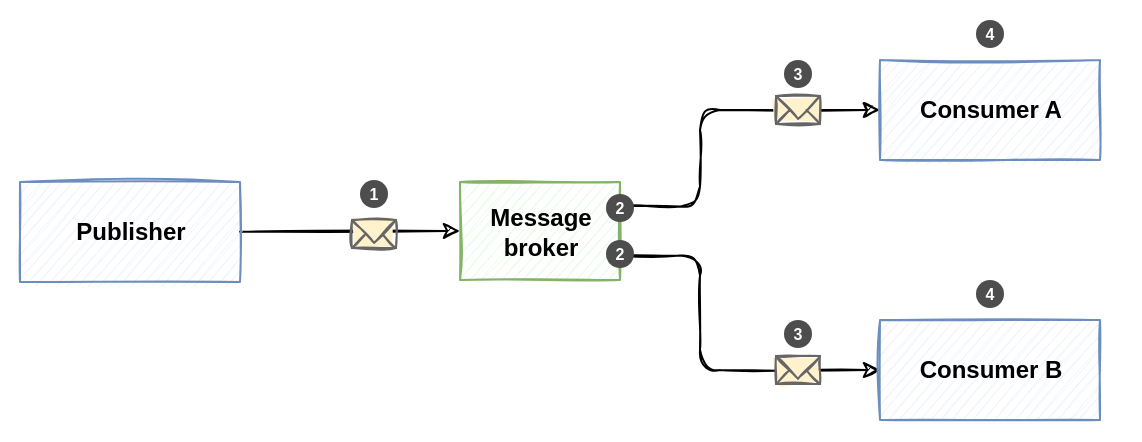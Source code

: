 <mxfile version="13.9.9" type="device"><diagram id="Zmk8TIa_p8lLwq3UyIpt" name="pub-sub-pattern"><mxGraphModel dx="1072" dy="792" grid="1" gridSize="10" guides="1" tooltips="1" connect="1" arrows="1" fold="1" page="1" pageScale="1" pageWidth="850" pageHeight="1100" math="0" shadow="0"><root><mxCell id="0"/><mxCell id="1" parent="0"/><mxCell id="JZvbLaYtU6AghC4EL3Dt-24" value="" style="rounded=0;whiteSpace=wrap;html=1;sketch=0;strokeWidth=1;strokeColor=none;" parent="1" vertex="1"><mxGeometry x="120" y="180" width="570" height="220" as="geometry"/></mxCell><mxCell id="JZvbLaYtU6AghC4EL3Dt-5" style="rounded=1;orthogonalLoop=1;jettySize=auto;html=1;entryX=0;entryY=0.5;entryDx=0;entryDy=0;sketch=1;" parent="1" source="JZvbLaYtU6AghC4EL3Dt-1" target="JZvbLaYtU6AghC4EL3Dt-2" edge="1"><mxGeometry relative="1" as="geometry"/></mxCell><mxCell id="JZvbLaYtU6AghC4EL3Dt-1" value="Publisher" style="html=1;sketch=1;strokeColor=#6c8ebf;fontStyle=1;labelBackgroundColor=none;fillColor=#F0F4FF;" parent="1" vertex="1"><mxGeometry x="130" y="271" width="110" height="50" as="geometry"/></mxCell><mxCell id="JZvbLaYtU6AghC4EL3Dt-6" style="edgeStyle=orthogonalEdgeStyle;orthogonalLoop=1;jettySize=auto;html=1;exitX=1;exitY=0.25;exitDx=0;exitDy=0;entryX=0;entryY=0.5;entryDx=0;entryDy=0;sketch=1;jumpStyle=none;rounded=1;" parent="1" source="JZvbLaYtU6AghC4EL3Dt-2" target="JZvbLaYtU6AghC4EL3Dt-3" edge="1"><mxGeometry relative="1" as="geometry"><Array as="points"><mxPoint x="470" y="283"/><mxPoint x="470" y="235"/></Array></mxGeometry></mxCell><mxCell id="JZvbLaYtU6AghC4EL3Dt-7" style="edgeStyle=orthogonalEdgeStyle;orthogonalLoop=1;jettySize=auto;html=1;entryX=0;entryY=0.5;entryDx=0;entryDy=0;sketch=1;exitX=1;exitY=0.75;exitDx=0;exitDy=0;jumpStyle=none;rounded=1;" parent="1" source="JZvbLaYtU6AghC4EL3Dt-2" target="JZvbLaYtU6AghC4EL3Dt-4" edge="1"><mxGeometry relative="1" as="geometry"><Array as="points"><mxPoint x="470" y="308"/><mxPoint x="470" y="365"/></Array></mxGeometry></mxCell><mxCell id="JZvbLaYtU6AghC4EL3Dt-2" value="Message&lt;br&gt;broker" style="html=1;strokeColor=#82b366;sketch=1;fontStyle=1;labelBackgroundColor=none;fillColor=#E8FCE7;" parent="1" vertex="1"><mxGeometry x="350.0" y="271" width="80" height="49" as="geometry"/></mxCell><mxCell id="JZvbLaYtU6AghC4EL3Dt-3" value="Consumer A" style="html=1;sketch=1;strokeColor=#6c8ebf;fontStyle=1;labelBackgroundColor=none;fillColor=#F0F4FF;" parent="1" vertex="1"><mxGeometry x="560" y="210" width="110" height="50" as="geometry"/></mxCell><mxCell id="JZvbLaYtU6AghC4EL3Dt-4" value="Consumer B" style="html=1;sketch=1;strokeColor=#6c8ebf;fontStyle=1;labelBackgroundColor=none;fillColor=#F0F4FF;" parent="1" vertex="1"><mxGeometry x="560" y="340" width="110" height="50" as="geometry"/></mxCell><mxCell id="JZvbLaYtU6AghC4EL3Dt-8" value="1" style="ellipse;whiteSpace=wrap;html=1;aspect=fixed;labelBackgroundColor=none;sketch=0;fontStyle=1;spacing=0;fontSize=8;strokeWidth=1;fontColor=#FFFFFF;strokeColor=none;spacingRight=0;fillColor=#4D4D4D;" parent="1" vertex="1"><mxGeometry x="300" y="270" width="14" height="14" as="geometry"/></mxCell><mxCell id="JZvbLaYtU6AghC4EL3Dt-9" value="" style="html=1;verticalLabelPosition=bottom;align=center;labelBackgroundColor=#ffffff;verticalAlign=top;strokeWidth=1;shadow=0;dashed=0;shape=mxgraph.ios7.icons.mail;fillColor=#fff2cc;sketch=1;fillStyle=solid;strokeColor=#666666;" parent="1" vertex="1"><mxGeometry x="508" y="228" width="22" height="14" as="geometry"/></mxCell><mxCell id="JZvbLaYtU6AghC4EL3Dt-15" value="" style="html=1;verticalLabelPosition=bottom;align=center;labelBackgroundColor=#ffffff;verticalAlign=top;strokeWidth=1;shadow=0;dashed=0;shape=mxgraph.ios7.icons.mail;fillColor=#fff2cc;sketch=1;fillStyle=solid;strokeColor=#666666;" parent="1" vertex="1"><mxGeometry x="508" y="358" width="22" height="14" as="geometry"/></mxCell><mxCell id="JZvbLaYtU6AghC4EL3Dt-16" value="" style="html=1;verticalLabelPosition=bottom;align=center;labelBackgroundColor=#ffffff;verticalAlign=top;strokeWidth=1;shadow=0;dashed=0;shape=mxgraph.ios7.icons.mail;fillColor=#fff2cc;sketch=1;fillStyle=solid;strokeColor=#666666;" parent="1" vertex="1"><mxGeometry x="296" y="290" width="22" height="14" as="geometry"/></mxCell><mxCell id="JZvbLaYtU6AghC4EL3Dt-17" value="2" style="ellipse;whiteSpace=wrap;html=1;aspect=fixed;labelBackgroundColor=none;sketch=0;fontStyle=1;spacing=0;fontSize=8;strokeWidth=1;fontColor=#FFFFFF;strokeColor=none;spacingRight=0;fillColor=#4D4D4D;" parent="1" vertex="1"><mxGeometry x="423" y="277" width="14" height="14" as="geometry"/></mxCell><mxCell id="JZvbLaYtU6AghC4EL3Dt-18" value="2" style="ellipse;whiteSpace=wrap;html=1;aspect=fixed;labelBackgroundColor=none;sketch=0;fontStyle=1;spacing=0;fontSize=8;strokeWidth=1;fontColor=#FFFFFF;strokeColor=none;spacingRight=0;fillColor=#4D4D4D;" parent="1" vertex="1"><mxGeometry x="423" y="300" width="14" height="14" as="geometry"/></mxCell><mxCell id="JZvbLaYtU6AghC4EL3Dt-19" value="3" style="ellipse;whiteSpace=wrap;html=1;aspect=fixed;labelBackgroundColor=none;sketch=0;fontStyle=1;spacing=0;fontSize=8;strokeWidth=1;fontColor=#FFFFFF;strokeColor=none;spacingRight=0;fillColor=#4D4D4D;" parent="1" vertex="1"><mxGeometry x="512" y="340" width="14" height="14" as="geometry"/></mxCell><mxCell id="JZvbLaYtU6AghC4EL3Dt-20" value="3" style="ellipse;whiteSpace=wrap;html=1;aspect=fixed;labelBackgroundColor=none;sketch=0;fontStyle=1;spacing=0;fontSize=8;strokeWidth=1;fontColor=#FFFFFF;strokeColor=none;spacingRight=0;fillColor=#4D4D4D;" parent="1" vertex="1"><mxGeometry x="512" y="210" width="14" height="14" as="geometry"/></mxCell><mxCell id="JZvbLaYtU6AghC4EL3Dt-21" value="4" style="ellipse;whiteSpace=wrap;html=1;aspect=fixed;labelBackgroundColor=none;sketch=0;fontStyle=1;spacing=0;fontSize=8;strokeWidth=1;fontColor=#FFFFFF;strokeColor=none;spacingRight=0;fillColor=#4D4D4D;" parent="1" vertex="1"><mxGeometry x="608" y="190" width="14" height="14" as="geometry"/></mxCell><mxCell id="JZvbLaYtU6AghC4EL3Dt-22" value="4" style="ellipse;whiteSpace=wrap;html=1;aspect=fixed;labelBackgroundColor=none;sketch=0;fontStyle=1;spacing=0;fontSize=8;strokeWidth=1;fontColor=#FFFFFF;strokeColor=none;spacingRight=0;fillColor=#4D4D4D;" parent="1" vertex="1"><mxGeometry x="608" y="320" width="14" height="14" as="geometry"/></mxCell></root></mxGraphModel></diagram></mxfile>